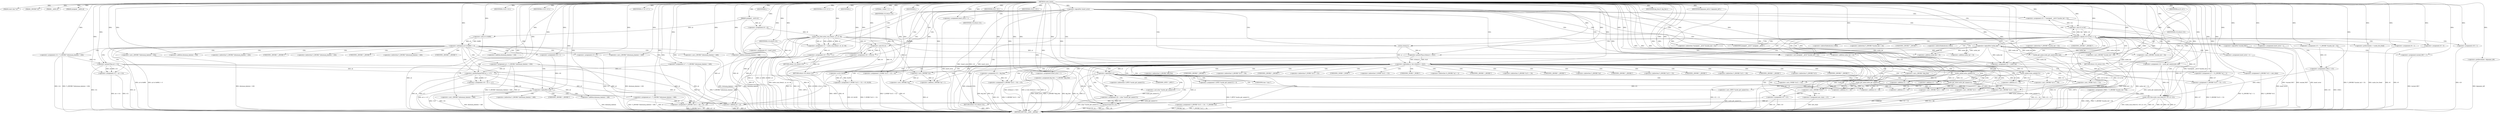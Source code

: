 digraph cache_insert {  
"1000119" [label = "(METHOD,cache_insert)" ]
"1000478" [label = "(METHOD_RETURN,__int64 __fastcall)" ]
"1000120" [label = "(PARAM,const char *a1)" ]
"1000121" [label = "(PARAM,_DWORD *a2)" ]
"1000122" [label = "(PARAM,__int64 a3)" ]
"1000123" [label = "(PARAM,unsigned __int64 a4)" ]
"1000124" [label = "(PARAM,unsigned __int16 a5)" ]
"1000144" [label = "(<operator>.assignment,v8 = a5)" ]
"1000148" [label = "(<operator>.notEquals,(a5 & 0x980) != 0)" ]
"1000149" [label = "(<operator>.and,a5 & 0x980)" ]
"1000154" [label = "(<operator>.assignment,v14 = *(_QWORD *)(dnsmasq_daemon + 456))" ]
"1000157" [label = "(<operator>.cast,(_QWORD *)(dnsmasq_daemon + 456))" ]
"1000159" [label = "(<operator>.addition,dnsmasq_daemon + 456)" ]
"1000163" [label = "(IDENTIFIER,v14,if ( v14 ))" ]
"1000164" [label = "(<operator>.assignment,v15 = a4 > v14)" ]
"1000166" [label = "(<operator>.greaterThan,a4 > v14)" ]
"1000170" [label = "(<operator>.assignment,v15 = 0)" ]
"1000174" [label = "(IDENTIFIER,v15,if ( v15 ))" ]
"1000175" [label = "(<operator>.assignment,a4 = *(_QWORD *)(dnsmasq_daemon + 456))" ]
"1000178" [label = "(<operator>.cast,(_QWORD *)(dnsmasq_daemon + 456))" ]
"1000180" [label = "(<operator>.addition,dnsmasq_daemon + 456)" ]
"1000183" [label = "(<operator>.assignment,v17 = *(_QWORD *)(dnsmasq_daemon + 448))" ]
"1000186" [label = "(<operator>.cast,(_QWORD *)(dnsmasq_daemon + 448))" ]
"1000188" [label = "(<operator>.addition,dnsmasq_daemon + 448)" ]
"1000192" [label = "(IDENTIFIER,v17,if ( v17 ))" ]
"1000193" [label = "(<operator>.assignment,v18 = a4 >= v17)" ]
"1000195" [label = "(<operator>.greaterEqualsThan,a4 >= v17)" ]
"1000199" [label = "(<operator>.assignment,v18 = 1)" ]
"1000203" [label = "(<operator>.logicalNot,!v18)" ]
"1000205" [label = "(<operator>.assignment,a4 = *(_QWORD *)(dnsmasq_daemon + 448))" ]
"1000208" [label = "(<operator>.cast,(_QWORD *)(dnsmasq_daemon + 448))" ]
"1000210" [label = "(<operator>.addition,dnsmasq_daemon + 448)" ]
"1000213" [label = "(<operator>.assignment,v9 = insert_error)" ]
"1000216" [label = "(IDENTIFIER,L,)" ]
"1000218" [label = "(<operator>.logicalNot,!insert_error)" ]
"1000221" [label = "(<operator>.assignment,v11 = cache_scan_free(a1, a2, a3, v8))" ]
"1000223" [label = "(cache_scan_free,cache_scan_free(a1, a2, a3, v8))" ]
"1000228" [label = "(<operator>.assignment,v10 = v11)" ]
"1000232" [label = "(IDENTIFIER,v11,if ( v11 ))" ]
"1000235" [label = "(<operator>.assignment,insert_error = 1)" ]
"1000238" [label = "(IDENTIFIER,L,)" ]
"1000239" [label = "(RETURN,return v10;,return v10;)" ]
"1000240" [label = "(IDENTIFIER,v10,return v10;)" ]
"1000241" [label = "(<operator>.assignment,v20 = v8 & 4)" ]
"1000243" [label = "(<operator>.and,v8 & 4)" ]
"1000247" [label = "(LITERAL,1,while ( 1 ))" ]
"1000249" [label = "(<operator>.assignment,v21 = cache_tail)" ]
"1000253" [label = "(<operator>.logicalNot,!cache_tail)" ]
"1000256" [label = "(<operator>.assignment,insert_error = 1)" ]
"1000259" [label = "(IDENTIFIER,L,)" ]
"1000260" [label = "(<operator>.assignment,v22 = *(unsigned __int16 *)(cache_tail + 52))" ]
"1000263" [label = "(<operator>.cast,(unsigned __int16 *)(cache_tail + 52))" ]
"1000265" [label = "(<operator>.addition,cache_tail + 52)" ]
"1000269" [label = "(<operator>.equals,(v22 & 0xC) == 0)" ]
"1000270" [label = "(<operator>.and,v22 & 0xC)" ]
"1000276" [label = "(IDENTIFIER,v9,if ( v9 ))" ]
"1000279" [label = "(<operator>.logicalNot,!warned_9927)" ]
"1000282" [label = "(<operator>.assignment,warned_9927 = 1)" ]
"1000285" [label = "(<operator>.assignment,insert_error = 1)" ]
"1000288" [label = "(RETURN,return v10;,return v10;)" ]
"1000289" [label = "(IDENTIFIER,v10,return v10;)" ]
"1000291" [label = "(IDENTIFIER,v20,if ( v20 ))" ]
"1000293" [label = "(<operator>.assignment,v23 = *(_QWORD *)(cache_tail + 32))" ]
"1000296" [label = "(<operator>.cast,(_QWORD *)(cache_tail + 32))" ]
"1000298" [label = "(<operator>.addition,cache_tail + 32)" ]
"1000301" [label = "(<operator>.assignment,v29[0] = *(_QWORD *)(cache_tail + 24))" ]
"1000306" [label = "(<operator>.cast,(_QWORD *)(cache_tail + 24))" ]
"1000308" [label = "(<operator>.addition,cache_tail + 24)" ]
"1000311" [label = "(<operator>.assignment,v29[1] = v23)" ]
"1000316" [label = "(<operator>.assignment,v24 = cache_get_name(cache_tail))" ]
"1000318" [label = "(cache_get_name,cache_get_name(cache_tail))" ]
"1000320" [label = "(cache_scan_free,cache_scan_free(v24, v29, a3, v22))" ]
"1000325" [label = "(<operator>.preIncrement,++cache_live_freed)" ]
"1000327" [label = "(<operator>.assignment,v9 = 1)" ]
"1000332" [label = "(<operator>.assignment,v9 = 0)" ]
"1000335" [label = "(<operator>.assignment,v20 = 1)" ]
"1000339" [label = "(<operator>.logicalAnd,a1 && strlen(a1) > 0x31)" ]
"1000341" [label = "(<operator>.greaterThan,strlen(a1) > 0x31)" ]
"1000342" [label = "(strlen,strlen(a1))" ]
"1000346" [label = "(<operator>.assignment,v25 = big_free)" ]
"1000350" [label = "(IDENTIFIER,big_free,if ( big_free ))" ]
"1000352" [label = "(<operator>.assignment,big_free = *(_QWORD *)big_free)" ]
"1000355" [label = "(<operator>.cast,(_QWORD *)big_free)" ]
"1000361" [label = "(<operator>.assignment,insert_error = 1)" ]
"1000364" [label = "(RETURN,return v10;,return v10;)" ]
"1000365" [label = "(IDENTIFIER,v10,return v10;)" ]
"1000367" [label = "(IDENTIFIER,bignames_left,if ( bignames_left ))" ]
"1000368" [label = "(<operator>.preDecrement,--bignames_left)" ]
"1000370" [label = "(cache_unlink,cache_unlink(v21))" ]
"1000372" [label = "(<operator>.assignment,*(_QWORD *)(v21 + 56) = v25)" ]
"1000374" [label = "(<operator>.cast,(_QWORD *)(v21 + 56))" ]
"1000376" [label = "(<operator>.addition,v21 + 56)" ]
"1000380" [label = "(<operator>.assignment,*(_WORD *)(v21 + 52) = v8 | 0x200)" ]
"1000382" [label = "(<operator>.cast,(_WORD *)(v21 + 52))" ]
"1000384" [label = "(<operator>.addition,v21 + 52)" ]
"1000387" [label = "(<operator>.or,v8 | 0x200)" ]
"1000392" [label = "(cache_unlink,cache_unlink(v21))" ]
"1000394" [label = "(<operator>.assignment,*(_WORD *)(v21 + 52) = v8)" ]
"1000396" [label = "(<operator>.cast,(_WORD *)(v21 + 52))" ]
"1000398" [label = "(<operator>.addition,v21 + 52)" ]
"1000403" [label = "(<operator>.logicalNot,!a1)" ]
"1000406" [label = "(<operator>.assignment,*(_BYTE *)cache_get_name(v21) = 0)" ]
"1000408" [label = "(<operator>.cast,(_BYTE *)cache_get_name(v21))" ]
"1000410" [label = "(cache_get_name,cache_get_name(v21))" ]
"1000414" [label = "(<operator>.assignment,v26 = (char *)cache_get_name(v21))" ]
"1000416" [label = "(<operator>.cast,(char *)cache_get_name(v21))" ]
"1000418" [label = "(cache_get_name,cache_get_name(v21))" ]
"1000420" [label = "(strcpy,strcpy(v26, a1))" ]
"1000425" [label = "(IDENTIFIER,a2,if ( a2 ))" ]
"1000427" [label = "(<operator>.assignment,v27 = *((_QWORD *)a2 + 1))" ]
"1000430" [label = "(<operator>.addition,(_QWORD *)a2 + 1)" ]
"1000431" [label = "(<operator>.cast,(_QWORD *)a2)" ]
"1000435" [label = "(<operator>.assignment,*(_QWORD *)(v21 + 24) = *(_QWORD *)a2)" ]
"1000437" [label = "(<operator>.cast,(_QWORD *)(v21 + 24))" ]
"1000439" [label = "(<operator>.addition,v21 + 24)" ]
"1000443" [label = "(<operator>.cast,(_QWORD *)a2)" ]
"1000446" [label = "(<operator>.assignment,*(_QWORD *)(v21 + 32) = v27)" ]
"1000448" [label = "(<operator>.cast,(_QWORD *)(v21 + 32))" ]
"1000450" [label = "(<operator>.addition,v21 + 32)" ]
"1000454" [label = "(<operator>.assignment,*(_QWORD *)(v21 + 40) = a4 + a3)" ]
"1000456" [label = "(<operator>.cast,(_QWORD *)(v21 + 40))" ]
"1000458" [label = "(<operator>.addition,v21 + 40)" ]
"1000461" [label = "(<operator>.addition,a4 + a3)" ]
"1000464" [label = "(<operator>.assignment,*(_QWORD *)v21 = new_chain)" ]
"1000466" [label = "(<operator>.cast,(_QWORD *)v21)" ]
"1000470" [label = "(<operator>.assignment,new_chain = v21)" ]
"1000473" [label = "(<operator>.assignment,v10 = v21)" ]
"1000476" [label = "(RETURN,return v10;,return v10;)" ]
"1000477" [label = "(IDENTIFIER,v10,return v10;)" ]
"1000156" [label = "(<operator>.indirection,*(_QWORD *)(dnsmasq_daemon + 456))" ]
"1000158" [label = "(UNKNOWN,_QWORD *,_QWORD *)" ]
"1000177" [label = "(<operator>.indirection,*(_QWORD *)(dnsmasq_daemon + 456))" ]
"1000179" [label = "(UNKNOWN,_QWORD *,_QWORD *)" ]
"1000185" [label = "(<operator>.indirection,*(_QWORD *)(dnsmasq_daemon + 448))" ]
"1000187" [label = "(UNKNOWN,_QWORD *,_QWORD *)" ]
"1000207" [label = "(<operator>.indirection,*(_QWORD *)(dnsmasq_daemon + 448))" ]
"1000209" [label = "(UNKNOWN,_QWORD *,_QWORD *)" ]
"1000262" [label = "(<operator>.indirection,*(unsigned __int16 *)(cache_tail + 52))" ]
"1000264" [label = "(UNKNOWN,unsigned __int16 *,unsigned __int16 *)" ]
"1000295" [label = "(<operator>.indirection,*(_QWORD *)(cache_tail + 32))" ]
"1000297" [label = "(UNKNOWN,_QWORD *,_QWORD *)" ]
"1000302" [label = "(<operator>.indirectIndexAccess,v29[0])" ]
"1000305" [label = "(<operator>.indirection,*(_QWORD *)(cache_tail + 24))" ]
"1000307" [label = "(UNKNOWN,_QWORD *,_QWORD *)" ]
"1000312" [label = "(<operator>.indirectIndexAccess,v29[1])" ]
"1000354" [label = "(<operator>.indirection,*(_QWORD *)big_free)" ]
"1000356" [label = "(UNKNOWN,_QWORD *,_QWORD *)" ]
"1000373" [label = "(<operator>.indirection,*(_QWORD *)(v21 + 56))" ]
"1000375" [label = "(UNKNOWN,_QWORD *,_QWORD *)" ]
"1000381" [label = "(<operator>.indirection,*(_WORD *)(v21 + 52))" ]
"1000383" [label = "(UNKNOWN,_WORD *,_WORD *)" ]
"1000395" [label = "(<operator>.indirection,*(_WORD *)(v21 + 52))" ]
"1000397" [label = "(UNKNOWN,_WORD *,_WORD *)" ]
"1000407" [label = "(<operator>.indirection,*(_BYTE *)cache_get_name(v21))" ]
"1000409" [label = "(UNKNOWN,_BYTE *,_BYTE *)" ]
"1000417" [label = "(UNKNOWN,char *,char *)" ]
"1000429" [label = "(<operator>.indirection,*((_QWORD *)a2 + 1))" ]
"1000432" [label = "(UNKNOWN,_QWORD *,_QWORD *)" ]
"1000436" [label = "(<operator>.indirection,*(_QWORD *)(v21 + 24))" ]
"1000438" [label = "(UNKNOWN,_QWORD *,_QWORD *)" ]
"1000442" [label = "(<operator>.indirection,*(_QWORD *)a2)" ]
"1000444" [label = "(UNKNOWN,_QWORD *,_QWORD *)" ]
"1000447" [label = "(<operator>.indirection,*(_QWORD *)(v21 + 32))" ]
"1000449" [label = "(UNKNOWN,_QWORD *,_QWORD *)" ]
"1000455" [label = "(<operator>.indirection,*(_QWORD *)(v21 + 40))" ]
"1000457" [label = "(UNKNOWN,_QWORD *,_QWORD *)" ]
"1000465" [label = "(<operator>.indirection,*(_QWORD *)v21)" ]
"1000467" [label = "(UNKNOWN,_QWORD *,_QWORD *)" ]
  "1000476" -> "1000478"  [ label = "DDG: <RET>"] 
  "1000364" -> "1000478"  [ label = "DDG: <RET>"] 
  "1000288" -> "1000478"  [ label = "DDG: <RET>"] 
  "1000239" -> "1000478"  [ label = "DDG: <RET>"] 
  "1000166" -> "1000478"  [ label = "DDG: a4"] 
  "1000435" -> "1000478"  [ label = "DDG: *(_QWORD *)(v21 + 24)"] 
  "1000241" -> "1000478"  [ label = "DDG: v8 & 4"] 
  "1000414" -> "1000478"  [ label = "DDG: (char *)cache_get_name(v21)"] 
  "1000218" -> "1000478"  [ label = "DDG: !insert_error"] 
  "1000341" -> "1000478"  [ label = "DDG: strlen(a1)"] 
  "1000293" -> "1000478"  [ label = "DDG: *(_QWORD *)(cache_tail + 32)"] 
  "1000346" -> "1000478"  [ label = "DDG: big_free"] 
  "1000443" -> "1000478"  [ label = "DDG: a2"] 
  "1000406" -> "1000478"  [ label = "DDG: *(_BYTE *)cache_get_name(v21)"] 
  "1000461" -> "1000478"  [ label = "DDG: a4"] 
  "1000320" -> "1000478"  [ label = "DDG: v29"] 
  "1000203" -> "1000478"  [ label = "DDG: !v18"] 
  "1000437" -> "1000478"  [ label = "DDG: v21 + 24"] 
  "1000221" -> "1000478"  [ label = "DDG: cache_scan_free(a1, a2, a3, v8)"] 
  "1000188" -> "1000478"  [ label = "DDG: dnsmasq_daemon"] 
  "1000164" -> "1000478"  [ label = "DDG: a4 > v14"] 
  "1000243" -> "1000478"  [ label = "DDG: v8"] 
  "1000420" -> "1000478"  [ label = "DDG: strcpy(v26, a1)"] 
  "1000352" -> "1000478"  [ label = "DDG: big_free"] 
  "1000318" -> "1000478"  [ label = "DDG: cache_tail"] 
  "1000320" -> "1000478"  [ label = "DDG: v24"] 
  "1000269" -> "1000478"  [ label = "DDG: (v22 & 0xC) == 0"] 
  "1000124" -> "1000478"  [ label = "DDG: a5"] 
  "1000263" -> "1000478"  [ label = "DDG: cache_tail + 52"] 
  "1000306" -> "1000478"  [ label = "DDG: cache_tail + 24"] 
  "1000183" -> "1000478"  [ label = "DDG: v17"] 
  "1000420" -> "1000478"  [ label = "DDG: a1"] 
  "1000228" -> "1000478"  [ label = "DDG: v11"] 
  "1000210" -> "1000478"  [ label = "DDG: dnsmasq_daemon"] 
  "1000320" -> "1000478"  [ label = "DDG: a3"] 
  "1000394" -> "1000478"  [ label = "DDG: v8"] 
  "1000368" -> "1000478"  [ label = "DDG: bignames_left"] 
  "1000392" -> "1000478"  [ label = "DDG: cache_unlink(v21)"] 
  "1000228" -> "1000478"  [ label = "DDG: v10"] 
  "1000282" -> "1000478"  [ label = "DDG: warned_9927"] 
  "1000296" -> "1000478"  [ label = "DDG: cache_tail + 32"] 
  "1000374" -> "1000478"  [ label = "DDG: v21 + 56"] 
  "1000320" -> "1000478"  [ label = "DDG: cache_scan_free(v24, v29, a3, v22)"] 
  "1000382" -> "1000478"  [ label = "DDG: v21 + 52"] 
  "1000435" -> "1000478"  [ label = "DDG: *(_QWORD *)a2"] 
  "1000370" -> "1000478"  [ label = "DDG: cache_unlink(v21)"] 
  "1000464" -> "1000478"  [ label = "DDG: *(_QWORD *)v21"] 
  "1000213" -> "1000478"  [ label = "DDG: v9"] 
  "1000269" -> "1000478"  [ label = "DDG: v22 & 0xC"] 
  "1000265" -> "1000478"  [ label = "DDG: cache_tail"] 
  "1000223" -> "1000478"  [ label = "DDG: v8"] 
  "1000223" -> "1000478"  [ label = "DDG: a3"] 
  "1000301" -> "1000478"  [ label = "DDG: v29[0]"] 
  "1000249" -> "1000478"  [ label = "DDG: v21"] 
  "1000380" -> "1000478"  [ label = "DDG: v8 | 0x200"] 
  "1000454" -> "1000478"  [ label = "DDG: *(_QWORD *)(v21 + 40)"] 
  "1000339" -> "1000478"  [ label = "DDG: strlen(a1) > 0x31"] 
  "1000223" -> "1000478"  [ label = "DDG: a1"] 
  "1000149" -> "1000478"  [ label = "DDG: a5"] 
  "1000148" -> "1000478"  [ label = "DDG: a5 & 0x980"] 
  "1000178" -> "1000478"  [ label = "DDG: dnsmasq_daemon + 456"] 
  "1000446" -> "1000478"  [ label = "DDG: *(_QWORD *)(v21 + 32)"] 
  "1000203" -> "1000478"  [ label = "DDG: v18"] 
  "1000446" -> "1000478"  [ label = "DDG: v27"] 
  "1000148" -> "1000478"  [ label = "DDG: (a5 & 0x980) != 0"] 
  "1000253" -> "1000478"  [ label = "DDG: !cache_tail"] 
  "1000235" -> "1000478"  [ label = "DDG: insert_error"] 
  "1000154" -> "1000478"  [ label = "DDG: v14"] 
  "1000473" -> "1000478"  [ label = "DDG: v21"] 
  "1000403" -> "1000478"  [ label = "DDG: !a1"] 
  "1000408" -> "1000478"  [ label = "DDG: cache_get_name(v21)"] 
  "1000270" -> "1000478"  [ label = "DDG: v22"] 
  "1000448" -> "1000478"  [ label = "DDG: v21 + 32"] 
  "1000157" -> "1000478"  [ label = "DDG: dnsmasq_daemon + 456"] 
  "1000394" -> "1000478"  [ label = "DDG: *(_WORD *)(v21 + 52)"] 
  "1000183" -> "1000478"  [ label = "DDG: *(_QWORD *)(dnsmasq_daemon + 448)"] 
  "1000205" -> "1000478"  [ label = "DDG: *(_QWORD *)(dnsmasq_daemon + 448)"] 
  "1000279" -> "1000478"  [ label = "DDG: !warned_9927"] 
  "1000461" -> "1000478"  [ label = "DDG: a3"] 
  "1000372" -> "1000478"  [ label = "DDG: v25"] 
  "1000223" -> "1000478"  [ label = "DDG: a2"] 
  "1000285" -> "1000478"  [ label = "DDG: insert_error"] 
  "1000186" -> "1000478"  [ label = "DDG: dnsmasq_daemon + 448"] 
  "1000311" -> "1000478"  [ label = "DDG: v23"] 
  "1000256" -> "1000478"  [ label = "DDG: insert_error"] 
  "1000170" -> "1000478"  [ label = "DDG: v15"] 
  "1000387" -> "1000478"  [ label = "DDG: v8"] 
  "1000396" -> "1000478"  [ label = "DDG: v21 + 52"] 
  "1000403" -> "1000478"  [ label = "DDG: a1"] 
  "1000279" -> "1000478"  [ label = "DDG: warned_9927"] 
  "1000154" -> "1000478"  [ label = "DDG: *(_QWORD *)(dnsmasq_daemon + 456)"] 
  "1000205" -> "1000478"  [ label = "DDG: a4"] 
  "1000327" -> "1000478"  [ label = "DDG: v9"] 
  "1000335" -> "1000478"  [ label = "DDG: v20"] 
  "1000175" -> "1000478"  [ label = "DDG: *(_QWORD *)(dnsmasq_daemon + 456)"] 
  "1000241" -> "1000478"  [ label = "DDG: v20"] 
  "1000175" -> "1000478"  [ label = "DDG: a4"] 
  "1000195" -> "1000478"  [ label = "DDG: a4"] 
  "1000339" -> "1000478"  [ label = "DDG: a1 && strlen(a1) > 0x31"] 
  "1000352" -> "1000478"  [ label = "DDG: *(_QWORD *)big_free"] 
  "1000346" -> "1000478"  [ label = "DDG: v25"] 
  "1000144" -> "1000478"  [ label = "DDG: v8"] 
  "1000208" -> "1000478"  [ label = "DDG: dnsmasq_daemon + 448"] 
  "1000301" -> "1000478"  [ label = "DDG: *(_QWORD *)(cache_tail + 24)"] 
  "1000420" -> "1000478"  [ label = "DDG: v26"] 
  "1000339" -> "1000478"  [ label = "DDG: a1"] 
  "1000193" -> "1000478"  [ label = "DDG: a4 >= v17"] 
  "1000316" -> "1000478"  [ label = "DDG: cache_get_name(cache_tail)"] 
  "1000473" -> "1000478"  [ label = "DDG: v10"] 
  "1000372" -> "1000478"  [ label = "DDG: *(_QWORD *)(v21 + 56)"] 
  "1000195" -> "1000478"  [ label = "DDG: v17"] 
  "1000454" -> "1000478"  [ label = "DDG: a4 + a3"] 
  "1000260" -> "1000478"  [ label = "DDG: *(unsigned __int16 *)(cache_tail + 52)"] 
  "1000325" -> "1000478"  [ label = "DDG: cache_live_freed"] 
  "1000380" -> "1000478"  [ label = "DDG: *(_WORD *)(v21 + 52)"] 
  "1000320" -> "1000478"  [ label = "DDG: v22"] 
  "1000470" -> "1000478"  [ label = "DDG: new_chain"] 
  "1000456" -> "1000478"  [ label = "DDG: v21 + 40"] 
  "1000311" -> "1000478"  [ label = "DDG: v29[1]"] 
  "1000166" -> "1000478"  [ label = "DDG: v14"] 
  "1000427" -> "1000478"  [ label = "DDG: *((_QWORD *)a2 + 1)"] 
  "1000361" -> "1000478"  [ label = "DDG: insert_error"] 
  "1000164" -> "1000478"  [ label = "DDG: v15"] 
  "1000218" -> "1000478"  [ label = "DDG: insert_error"] 
  "1000332" -> "1000478"  [ label = "DDG: v9"] 
  "1000416" -> "1000478"  [ label = "DDG: cache_get_name(v21)"] 
  "1000119" -> "1000120"  [ label = "DDG: "] 
  "1000119" -> "1000121"  [ label = "DDG: "] 
  "1000119" -> "1000122"  [ label = "DDG: "] 
  "1000119" -> "1000123"  [ label = "DDG: "] 
  "1000119" -> "1000124"  [ label = "DDG: "] 
  "1000124" -> "1000144"  [ label = "DDG: a5"] 
  "1000119" -> "1000144"  [ label = "DDG: "] 
  "1000149" -> "1000148"  [ label = "DDG: a5"] 
  "1000149" -> "1000148"  [ label = "DDG: 0x980"] 
  "1000124" -> "1000149"  [ label = "DDG: a5"] 
  "1000119" -> "1000149"  [ label = "DDG: "] 
  "1000119" -> "1000148"  [ label = "DDG: "] 
  "1000119" -> "1000154"  [ label = "DDG: "] 
  "1000119" -> "1000157"  [ label = "DDG: "] 
  "1000119" -> "1000159"  [ label = "DDG: "] 
  "1000119" -> "1000163"  [ label = "DDG: "] 
  "1000166" -> "1000164"  [ label = "DDG: a4"] 
  "1000166" -> "1000164"  [ label = "DDG: v14"] 
  "1000119" -> "1000164"  [ label = "DDG: "] 
  "1000119" -> "1000166"  [ label = "DDG: "] 
  "1000154" -> "1000166"  [ label = "DDG: v14"] 
  "1000119" -> "1000170"  [ label = "DDG: "] 
  "1000119" -> "1000174"  [ label = "DDG: "] 
  "1000119" -> "1000175"  [ label = "DDG: "] 
  "1000119" -> "1000178"  [ label = "DDG: "] 
  "1000119" -> "1000180"  [ label = "DDG: "] 
  "1000119" -> "1000183"  [ label = "DDG: "] 
  "1000119" -> "1000186"  [ label = "DDG: "] 
  "1000119" -> "1000188"  [ label = "DDG: "] 
  "1000119" -> "1000192"  [ label = "DDG: "] 
  "1000195" -> "1000193"  [ label = "DDG: a4"] 
  "1000195" -> "1000193"  [ label = "DDG: v17"] 
  "1000119" -> "1000193"  [ label = "DDG: "] 
  "1000166" -> "1000195"  [ label = "DDG: a4"] 
  "1000175" -> "1000195"  [ label = "DDG: a4"] 
  "1000119" -> "1000195"  [ label = "DDG: "] 
  "1000183" -> "1000195"  [ label = "DDG: v17"] 
  "1000119" -> "1000199"  [ label = "DDG: "] 
  "1000193" -> "1000203"  [ label = "DDG: v18"] 
  "1000199" -> "1000203"  [ label = "DDG: v18"] 
  "1000119" -> "1000203"  [ label = "DDG: "] 
  "1000119" -> "1000205"  [ label = "DDG: "] 
  "1000119" -> "1000208"  [ label = "DDG: "] 
  "1000119" -> "1000210"  [ label = "DDG: "] 
  "1000119" -> "1000213"  [ label = "DDG: "] 
  "1000119" -> "1000216"  [ label = "DDG: "] 
  "1000119" -> "1000218"  [ label = "DDG: "] 
  "1000223" -> "1000221"  [ label = "DDG: a1"] 
  "1000223" -> "1000221"  [ label = "DDG: a2"] 
  "1000223" -> "1000221"  [ label = "DDG: a3"] 
  "1000223" -> "1000221"  [ label = "DDG: v8"] 
  "1000119" -> "1000221"  [ label = "DDG: "] 
  "1000119" -> "1000223"  [ label = "DDG: "] 
  "1000144" -> "1000223"  [ label = "DDG: v8"] 
  "1000221" -> "1000228"  [ label = "DDG: v11"] 
  "1000119" -> "1000228"  [ label = "DDG: "] 
  "1000119" -> "1000232"  [ label = "DDG: "] 
  "1000119" -> "1000235"  [ label = "DDG: "] 
  "1000119" -> "1000238"  [ label = "DDG: "] 
  "1000240" -> "1000239"  [ label = "DDG: v10"] 
  "1000228" -> "1000239"  [ label = "DDG: v10"] 
  "1000119" -> "1000240"  [ label = "DDG: "] 
  "1000243" -> "1000241"  [ label = "DDG: v8"] 
  "1000243" -> "1000241"  [ label = "DDG: 4"] 
  "1000119" -> "1000241"  [ label = "DDG: "] 
  "1000223" -> "1000243"  [ label = "DDG: v8"] 
  "1000119" -> "1000243"  [ label = "DDG: "] 
  "1000119" -> "1000247"  [ label = "DDG: "] 
  "1000318" -> "1000249"  [ label = "DDG: cache_tail"] 
  "1000119" -> "1000249"  [ label = "DDG: "] 
  "1000253" -> "1000249"  [ label = "DDG: cache_tail"] 
  "1000119" -> "1000253"  [ label = "DDG: "] 
  "1000318" -> "1000253"  [ label = "DDG: cache_tail"] 
  "1000119" -> "1000256"  [ label = "DDG: "] 
  "1000119" -> "1000259"  [ label = "DDG: "] 
  "1000119" -> "1000260"  [ label = "DDG: "] 
  "1000253" -> "1000263"  [ label = "DDG: cache_tail"] 
  "1000119" -> "1000263"  [ label = "DDG: "] 
  "1000253" -> "1000265"  [ label = "DDG: cache_tail"] 
  "1000119" -> "1000265"  [ label = "DDG: "] 
  "1000270" -> "1000269"  [ label = "DDG: v22"] 
  "1000270" -> "1000269"  [ label = "DDG: 0xC"] 
  "1000260" -> "1000270"  [ label = "DDG: v22"] 
  "1000119" -> "1000270"  [ label = "DDG: "] 
  "1000119" -> "1000269"  [ label = "DDG: "] 
  "1000119" -> "1000276"  [ label = "DDG: "] 
  "1000119" -> "1000279"  [ label = "DDG: "] 
  "1000119" -> "1000282"  [ label = "DDG: "] 
  "1000119" -> "1000285"  [ label = "DDG: "] 
  "1000289" -> "1000288"  [ label = "DDG: v10"] 
  "1000228" -> "1000288"  [ label = "DDG: v10"] 
  "1000119" -> "1000289"  [ label = "DDG: "] 
  "1000119" -> "1000291"  [ label = "DDG: "] 
  "1000119" -> "1000293"  [ label = "DDG: "] 
  "1000119" -> "1000296"  [ label = "DDG: "] 
  "1000253" -> "1000296"  [ label = "DDG: cache_tail"] 
  "1000119" -> "1000298"  [ label = "DDG: "] 
  "1000253" -> "1000298"  [ label = "DDG: cache_tail"] 
  "1000119" -> "1000306"  [ label = "DDG: "] 
  "1000253" -> "1000306"  [ label = "DDG: cache_tail"] 
  "1000119" -> "1000308"  [ label = "DDG: "] 
  "1000253" -> "1000308"  [ label = "DDG: cache_tail"] 
  "1000293" -> "1000311"  [ label = "DDG: v23"] 
  "1000119" -> "1000311"  [ label = "DDG: "] 
  "1000318" -> "1000316"  [ label = "DDG: cache_tail"] 
  "1000119" -> "1000316"  [ label = "DDG: "] 
  "1000119" -> "1000318"  [ label = "DDG: "] 
  "1000253" -> "1000318"  [ label = "DDG: cache_tail"] 
  "1000316" -> "1000320"  [ label = "DDG: v24"] 
  "1000119" -> "1000320"  [ label = "DDG: "] 
  "1000301" -> "1000320"  [ label = "DDG: v29[0]"] 
  "1000311" -> "1000320"  [ label = "DDG: v29[1]"] 
  "1000223" -> "1000320"  [ label = "DDG: a3"] 
  "1000270" -> "1000320"  [ label = "DDG: v22"] 
  "1000119" -> "1000325"  [ label = "DDG: "] 
  "1000119" -> "1000327"  [ label = "DDG: "] 
  "1000119" -> "1000332"  [ label = "DDG: "] 
  "1000119" -> "1000335"  [ label = "DDG: "] 
  "1000223" -> "1000339"  [ label = "DDG: a1"] 
  "1000342" -> "1000339"  [ label = "DDG: a1"] 
  "1000119" -> "1000339"  [ label = "DDG: "] 
  "1000341" -> "1000339"  [ label = "DDG: strlen(a1)"] 
  "1000341" -> "1000339"  [ label = "DDG: 0x31"] 
  "1000342" -> "1000341"  [ label = "DDG: a1"] 
  "1000223" -> "1000342"  [ label = "DDG: a1"] 
  "1000119" -> "1000342"  [ label = "DDG: "] 
  "1000119" -> "1000341"  [ label = "DDG: "] 
  "1000119" -> "1000346"  [ label = "DDG: "] 
  "1000119" -> "1000350"  [ label = "DDG: "] 
  "1000119" -> "1000352"  [ label = "DDG: "] 
  "1000119" -> "1000355"  [ label = "DDG: "] 
  "1000119" -> "1000361"  [ label = "DDG: "] 
  "1000365" -> "1000364"  [ label = "DDG: v10"] 
  "1000228" -> "1000364"  [ label = "DDG: v10"] 
  "1000119" -> "1000365"  [ label = "DDG: "] 
  "1000119" -> "1000367"  [ label = "DDG: "] 
  "1000119" -> "1000368"  [ label = "DDG: "] 
  "1000249" -> "1000370"  [ label = "DDG: v21"] 
  "1000119" -> "1000370"  [ label = "DDG: "] 
  "1000346" -> "1000372"  [ label = "DDG: v25"] 
  "1000119" -> "1000372"  [ label = "DDG: "] 
  "1000370" -> "1000374"  [ label = "DDG: v21"] 
  "1000119" -> "1000374"  [ label = "DDG: "] 
  "1000370" -> "1000376"  [ label = "DDG: v21"] 
  "1000119" -> "1000376"  [ label = "DDG: "] 
  "1000387" -> "1000380"  [ label = "DDG: v8"] 
  "1000387" -> "1000380"  [ label = "DDG: 0x200"] 
  "1000119" -> "1000382"  [ label = "DDG: "] 
  "1000370" -> "1000382"  [ label = "DDG: v21"] 
  "1000119" -> "1000384"  [ label = "DDG: "] 
  "1000370" -> "1000384"  [ label = "DDG: v21"] 
  "1000243" -> "1000387"  [ label = "DDG: v8"] 
  "1000119" -> "1000387"  [ label = "DDG: "] 
  "1000249" -> "1000392"  [ label = "DDG: v21"] 
  "1000119" -> "1000392"  [ label = "DDG: "] 
  "1000243" -> "1000394"  [ label = "DDG: v8"] 
  "1000119" -> "1000394"  [ label = "DDG: "] 
  "1000392" -> "1000396"  [ label = "DDG: v21"] 
  "1000119" -> "1000396"  [ label = "DDG: "] 
  "1000392" -> "1000398"  [ label = "DDG: v21"] 
  "1000119" -> "1000398"  [ label = "DDG: "] 
  "1000339" -> "1000403"  [ label = "DDG: a1"] 
  "1000119" -> "1000403"  [ label = "DDG: "] 
  "1000119" -> "1000406"  [ label = "DDG: "] 
  "1000410" -> "1000408"  [ label = "DDG: v21"] 
  "1000119" -> "1000410"  [ label = "DDG: "] 
  "1000392" -> "1000410"  [ label = "DDG: v21"] 
  "1000416" -> "1000414"  [ label = "DDG: cache_get_name(v21)"] 
  "1000119" -> "1000414"  [ label = "DDG: "] 
  "1000418" -> "1000416"  [ label = "DDG: v21"] 
  "1000119" -> "1000418"  [ label = "DDG: "] 
  "1000370" -> "1000418"  [ label = "DDG: v21"] 
  "1000392" -> "1000418"  [ label = "DDG: v21"] 
  "1000414" -> "1000420"  [ label = "DDG: v26"] 
  "1000119" -> "1000420"  [ label = "DDG: "] 
  "1000403" -> "1000420"  [ label = "DDG: a1"] 
  "1000339" -> "1000420"  [ label = "DDG: a1"] 
  "1000119" -> "1000425"  [ label = "DDG: "] 
  "1000119" -> "1000427"  [ label = "DDG: "] 
  "1000431" -> "1000430"  [ label = "DDG: a2"] 
  "1000223" -> "1000431"  [ label = "DDG: a2"] 
  "1000119" -> "1000431"  [ label = "DDG: "] 
  "1000119" -> "1000430"  [ label = "DDG: "] 
  "1000418" -> "1000437"  [ label = "DDG: v21"] 
  "1000410" -> "1000437"  [ label = "DDG: v21"] 
  "1000119" -> "1000437"  [ label = "DDG: "] 
  "1000418" -> "1000439"  [ label = "DDG: v21"] 
  "1000410" -> "1000439"  [ label = "DDG: v21"] 
  "1000119" -> "1000439"  [ label = "DDG: "] 
  "1000431" -> "1000443"  [ label = "DDG: a2"] 
  "1000119" -> "1000443"  [ label = "DDG: "] 
  "1000427" -> "1000446"  [ label = "DDG: v27"] 
  "1000119" -> "1000446"  [ label = "DDG: "] 
  "1000119" -> "1000448"  [ label = "DDG: "] 
  "1000418" -> "1000448"  [ label = "DDG: v21"] 
  "1000410" -> "1000448"  [ label = "DDG: v21"] 
  "1000119" -> "1000450"  [ label = "DDG: "] 
  "1000418" -> "1000450"  [ label = "DDG: v21"] 
  "1000410" -> "1000450"  [ label = "DDG: v21"] 
  "1000166" -> "1000454"  [ label = "DDG: a4"] 
  "1000205" -> "1000454"  [ label = "DDG: a4"] 
  "1000175" -> "1000454"  [ label = "DDG: a4"] 
  "1000195" -> "1000454"  [ label = "DDG: a4"] 
  "1000119" -> "1000454"  [ label = "DDG: "] 
  "1000320" -> "1000454"  [ label = "DDG: a3"] 
  "1000223" -> "1000454"  [ label = "DDG: a3"] 
  "1000418" -> "1000456"  [ label = "DDG: v21"] 
  "1000410" -> "1000456"  [ label = "DDG: v21"] 
  "1000119" -> "1000456"  [ label = "DDG: "] 
  "1000418" -> "1000458"  [ label = "DDG: v21"] 
  "1000410" -> "1000458"  [ label = "DDG: v21"] 
  "1000119" -> "1000458"  [ label = "DDG: "] 
  "1000166" -> "1000461"  [ label = "DDG: a4"] 
  "1000205" -> "1000461"  [ label = "DDG: a4"] 
  "1000175" -> "1000461"  [ label = "DDG: a4"] 
  "1000195" -> "1000461"  [ label = "DDG: a4"] 
  "1000119" -> "1000461"  [ label = "DDG: "] 
  "1000320" -> "1000461"  [ label = "DDG: a3"] 
  "1000223" -> "1000461"  [ label = "DDG: a3"] 
  "1000119" -> "1000464"  [ label = "DDG: "] 
  "1000119" -> "1000466"  [ label = "DDG: "] 
  "1000418" -> "1000466"  [ label = "DDG: v21"] 
  "1000410" -> "1000466"  [ label = "DDG: v21"] 
  "1000466" -> "1000470"  [ label = "DDG: v21"] 
  "1000119" -> "1000470"  [ label = "DDG: "] 
  "1000119" -> "1000473"  [ label = "DDG: "] 
  "1000466" -> "1000473"  [ label = "DDG: v21"] 
  "1000477" -> "1000476"  [ label = "DDG: v10"] 
  "1000473" -> "1000476"  [ label = "DDG: v10"] 
  "1000119" -> "1000477"  [ label = "DDG: "] 
  "1000148" -> "1000159"  [ label = "CDG: "] 
  "1000148" -> "1000158"  [ label = "CDG: "] 
  "1000148" -> "1000157"  [ label = "CDG: "] 
  "1000148" -> "1000156"  [ label = "CDG: "] 
  "1000148" -> "1000154"  [ label = "CDG: "] 
  "1000148" -> "1000188"  [ label = "CDG: "] 
  "1000148" -> "1000187"  [ label = "CDG: "] 
  "1000148" -> "1000186"  [ label = "CDG: "] 
  "1000148" -> "1000185"  [ label = "CDG: "] 
  "1000148" -> "1000183"  [ label = "CDG: "] 
  "1000148" -> "1000203"  [ label = "CDG: "] 
  "1000148" -> "1000175"  [ label = "CDG: "] 
  "1000148" -> "1000180"  [ label = "CDG: "] 
  "1000148" -> "1000179"  [ label = "CDG: "] 
  "1000148" -> "1000178"  [ label = "CDG: "] 
  "1000148" -> "1000177"  [ label = "CDG: "] 
  "1000148" -> "1000170"  [ label = "CDG: "] 
  "1000148" -> "1000166"  [ label = "CDG: "] 
  "1000148" -> "1000164"  [ label = "CDG: "] 
  "1000148" -> "1000199"  [ label = "CDG: "] 
  "1000148" -> "1000195"  [ label = "CDG: "] 
  "1000148" -> "1000193"  [ label = "CDG: "] 
  "1000203" -> "1000208"  [ label = "CDG: "] 
  "1000203" -> "1000207"  [ label = "CDG: "] 
  "1000203" -> "1000205"  [ label = "CDG: "] 
  "1000203" -> "1000210"  [ label = "CDG: "] 
  "1000203" -> "1000209"  [ label = "CDG: "] 
  "1000218" -> "1000476"  [ label = "CDG: "] 
  "1000218" -> "1000223"  [ label = "CDG: "] 
  "1000218" -> "1000221"  [ label = "CDG: "] 
  "1000218" -> "1000228"  [ label = "CDG: "] 
  "1000218" -> "1000239"  [ label = "CDG: "] 
  "1000218" -> "1000235"  [ label = "CDG: "] 
  "1000218" -> "1000243"  [ label = "CDG: "] 
  "1000218" -> "1000241"  [ label = "CDG: "] 
  "1000218" -> "1000253"  [ label = "CDG: "] 
  "1000218" -> "1000249"  [ label = "CDG: "] 
  "1000218" -> "1000270"  [ label = "CDG: "] 
  "1000218" -> "1000269"  [ label = "CDG: "] 
  "1000218" -> "1000265"  [ label = "CDG: "] 
  "1000218" -> "1000264"  [ label = "CDG: "] 
  "1000218" -> "1000263"  [ label = "CDG: "] 
  "1000218" -> "1000262"  [ label = "CDG: "] 
  "1000218" -> "1000260"  [ label = "CDG: "] 
  "1000218" -> "1000339"  [ label = "CDG: "] 
  "1000218" -> "1000342"  [ label = "CDG: "] 
  "1000218" -> "1000341"  [ label = "CDG: "] 
  "1000253" -> "1000256"  [ label = "CDG: "] 
  "1000269" -> "1000339"  [ label = "CDG: "] 
  "1000269" -> "1000288"  [ label = "CDG: "] 
  "1000269" -> "1000285"  [ label = "CDG: "] 
  "1000269" -> "1000279"  [ label = "CDG: "] 
  "1000269" -> "1000253"  [ label = "CDG: "] 
  "1000269" -> "1000249"  [ label = "CDG: "] 
  "1000269" -> "1000270"  [ label = "CDG: "] 
  "1000269" -> "1000269"  [ label = "CDG: "] 
  "1000269" -> "1000265"  [ label = "CDG: "] 
  "1000269" -> "1000264"  [ label = "CDG: "] 
  "1000269" -> "1000263"  [ label = "CDG: "] 
  "1000269" -> "1000262"  [ label = "CDG: "] 
  "1000269" -> "1000260"  [ label = "CDG: "] 
  "1000269" -> "1000342"  [ label = "CDG: "] 
  "1000269" -> "1000341"  [ label = "CDG: "] 
  "1000269" -> "1000302"  [ label = "CDG: "] 
  "1000269" -> "1000301"  [ label = "CDG: "] 
  "1000269" -> "1000298"  [ label = "CDG: "] 
  "1000269" -> "1000297"  [ label = "CDG: "] 
  "1000269" -> "1000296"  [ label = "CDG: "] 
  "1000269" -> "1000295"  [ label = "CDG: "] 
  "1000269" -> "1000293"  [ label = "CDG: "] 
  "1000269" -> "1000320"  [ label = "CDG: "] 
  "1000269" -> "1000318"  [ label = "CDG: "] 
  "1000269" -> "1000316"  [ label = "CDG: "] 
  "1000269" -> "1000312"  [ label = "CDG: "] 
  "1000269" -> "1000311"  [ label = "CDG: "] 
  "1000269" -> "1000308"  [ label = "CDG: "] 
  "1000269" -> "1000307"  [ label = "CDG: "] 
  "1000269" -> "1000306"  [ label = "CDG: "] 
  "1000269" -> "1000305"  [ label = "CDG: "] 
  "1000269" -> "1000335"  [ label = "CDG: "] 
  "1000269" -> "1000332"  [ label = "CDG: "] 
  "1000269" -> "1000327"  [ label = "CDG: "] 
  "1000269" -> "1000325"  [ label = "CDG: "] 
  "1000279" -> "1000282"  [ label = "CDG: "] 
  "1000339" -> "1000464"  [ label = "CDG: "] 
  "1000339" -> "1000461"  [ label = "CDG: "] 
  "1000339" -> "1000458"  [ label = "CDG: "] 
  "1000339" -> "1000457"  [ label = "CDG: "] 
  "1000339" -> "1000456"  [ label = "CDG: "] 
  "1000339" -> "1000455"  [ label = "CDG: "] 
  "1000339" -> "1000454"  [ label = "CDG: "] 
  "1000339" -> "1000476"  [ label = "CDG: "] 
  "1000339" -> "1000473"  [ label = "CDG: "] 
  "1000339" -> "1000470"  [ label = "CDG: "] 
  "1000339" -> "1000467"  [ label = "CDG: "] 
  "1000339" -> "1000466"  [ label = "CDG: "] 
  "1000339" -> "1000465"  [ label = "CDG: "] 
  "1000339" -> "1000346"  [ label = "CDG: "] 
  "1000339" -> "1000398"  [ label = "CDG: "] 
  "1000339" -> "1000397"  [ label = "CDG: "] 
  "1000339" -> "1000396"  [ label = "CDG: "] 
  "1000339" -> "1000395"  [ label = "CDG: "] 
  "1000339" -> "1000394"  [ label = "CDG: "] 
  "1000339" -> "1000392"  [ label = "CDG: "] 
  "1000339" -> "1000403"  [ label = "CDG: "] 
  "1000339" -> "1000432"  [ label = "CDG: "] 
  "1000339" -> "1000431"  [ label = "CDG: "] 
  "1000339" -> "1000430"  [ label = "CDG: "] 
  "1000339" -> "1000429"  [ label = "CDG: "] 
  "1000339" -> "1000427"  [ label = "CDG: "] 
  "1000339" -> "1000448"  [ label = "CDG: "] 
  "1000339" -> "1000447"  [ label = "CDG: "] 
  "1000339" -> "1000446"  [ label = "CDG: "] 
  "1000339" -> "1000444"  [ label = "CDG: "] 
  "1000339" -> "1000443"  [ label = "CDG: "] 
  "1000339" -> "1000442"  [ label = "CDG: "] 
  "1000339" -> "1000439"  [ label = "CDG: "] 
  "1000339" -> "1000438"  [ label = "CDG: "] 
  "1000339" -> "1000437"  [ label = "CDG: "] 
  "1000339" -> "1000436"  [ label = "CDG: "] 
  "1000339" -> "1000435"  [ label = "CDG: "] 
  "1000339" -> "1000450"  [ label = "CDG: "] 
  "1000339" -> "1000449"  [ label = "CDG: "] 
  "1000339" -> "1000420"  [ label = "CDG: "] 
  "1000339" -> "1000418"  [ label = "CDG: "] 
  "1000339" -> "1000417"  [ label = "CDG: "] 
  "1000339" -> "1000352"  [ label = "CDG: "] 
  "1000339" -> "1000364"  [ label = "CDG: "] 
  "1000339" -> "1000361"  [ label = "CDG: "] 
  "1000339" -> "1000356"  [ label = "CDG: "] 
  "1000339" -> "1000355"  [ label = "CDG: "] 
  "1000339" -> "1000354"  [ label = "CDG: "] 
  "1000339" -> "1000384"  [ label = "CDG: "] 
  "1000339" -> "1000383"  [ label = "CDG: "] 
  "1000339" -> "1000382"  [ label = "CDG: "] 
  "1000339" -> "1000381"  [ label = "CDG: "] 
  "1000339" -> "1000380"  [ label = "CDG: "] 
  "1000339" -> "1000376"  [ label = "CDG: "] 
  "1000339" -> "1000375"  [ label = "CDG: "] 
  "1000339" -> "1000374"  [ label = "CDG: "] 
  "1000339" -> "1000373"  [ label = "CDG: "] 
  "1000339" -> "1000372"  [ label = "CDG: "] 
  "1000339" -> "1000370"  [ label = "CDG: "] 
  "1000339" -> "1000387"  [ label = "CDG: "] 
  "1000339" -> "1000416"  [ label = "CDG: "] 
  "1000339" -> "1000414"  [ label = "CDG: "] 
  "1000403" -> "1000420"  [ label = "CDG: "] 
  "1000403" -> "1000418"  [ label = "CDG: "] 
  "1000403" -> "1000417"  [ label = "CDG: "] 
  "1000403" -> "1000416"  [ label = "CDG: "] 
  "1000403" -> "1000414"  [ label = "CDG: "] 
  "1000403" -> "1000410"  [ label = "CDG: "] 
  "1000403" -> "1000409"  [ label = "CDG: "] 
  "1000403" -> "1000408"  [ label = "CDG: "] 
  "1000403" -> "1000407"  [ label = "CDG: "] 
  "1000403" -> "1000406"  [ label = "CDG: "] 
}
